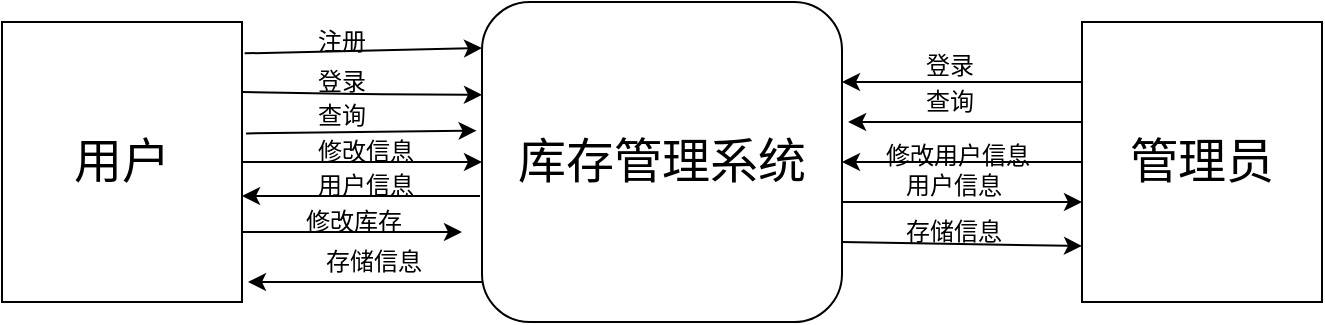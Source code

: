 <mxfile version="10.6.9" type="github"><diagram id="acub7LLPsVxssbCnoPOs" name="Page-1"><mxGraphModel dx="560" dy="269" grid="1" gridSize="10" guides="1" tooltips="1" connect="1" arrows="1" fold="1" page="1" pageScale="1" pageWidth="827" pageHeight="1169" math="0" shadow="0"><root><mxCell id="0"/><mxCell id="1" parent="0"/><mxCell id="KeKLlXAd_Pj5hRxJaBkg-1" style="edgeStyle=orthogonalEdgeStyle;rounded=0;orthogonalLoop=1;jettySize=auto;html=1;exitX=1;exitY=0.75;exitDx=0;exitDy=0;" parent="1" source="D2e3_hKsi4GpN64HTeCH-1" edge="1"><mxGeometry relative="1" as="geometry"><mxPoint x="280" y="285" as="targetPoint"/></mxGeometry></mxCell><mxCell id="TtosJpetLgKNgAEfYSYu-3" style="edgeStyle=orthogonalEdgeStyle;rounded=0;orthogonalLoop=1;jettySize=auto;html=1;exitX=1;exitY=0.5;exitDx=0;exitDy=0;entryX=0;entryY=0.5;entryDx=0;entryDy=0;" edge="1" parent="1" source="D2e3_hKsi4GpN64HTeCH-1" target="D2e3_hKsi4GpN64HTeCH-3"><mxGeometry relative="1" as="geometry"/></mxCell><mxCell id="D2e3_hKsi4GpN64HTeCH-1" value="&lt;font style=&quot;font-size: 24px&quot;&gt;用户&lt;/font&gt;" style="rounded=0;whiteSpace=wrap;html=1;" parent="1" vertex="1"><mxGeometry x="50" y="180" width="120" height="140" as="geometry"/></mxCell><mxCell id="KeKLlXAd_Pj5hRxJaBkg-6" style="edgeStyle=orthogonalEdgeStyle;rounded=0;orthogonalLoop=1;jettySize=auto;html=1;exitX=1;exitY=0.5;exitDx=0;exitDy=0;" parent="1" source="D2e3_hKsi4GpN64HTeCH-3" edge="1"><mxGeometry relative="1" as="geometry"><mxPoint x="590" y="270" as="targetPoint"/><Array as="points"><mxPoint x="470" y="270"/><mxPoint x="590" y="270"/></Array></mxGeometry></mxCell><mxCell id="KeKLlXAd_Pj5hRxJaBkg-8" style="edgeStyle=orthogonalEdgeStyle;rounded=0;orthogonalLoop=1;jettySize=auto;html=1;exitX=1;exitY=0.5;exitDx=0;exitDy=0;" parent="1" source="D2e3_hKsi4GpN64HTeCH-3" edge="1"><mxGeometry relative="1" as="geometry"><mxPoint x="470" y="250" as="targetPoint"/></mxGeometry></mxCell><mxCell id="D2e3_hKsi4GpN64HTeCH-3" value="&lt;font style=&quot;font-size: 24px&quot;&gt;库存管理系统&lt;/font&gt;" style="rounded=1;whiteSpace=wrap;html=1;" parent="1" vertex="1"><mxGeometry x="290" y="170" width="180" height="160" as="geometry"/></mxCell><mxCell id="KeKLlXAd_Pj5hRxJaBkg-4" style="edgeStyle=orthogonalEdgeStyle;rounded=0;orthogonalLoop=1;jettySize=auto;html=1;exitX=0;exitY=0.25;exitDx=0;exitDy=0;entryX=1;entryY=0.25;entryDx=0;entryDy=0;" parent="1" source="D2e3_hKsi4GpN64HTeCH-4" target="D2e3_hKsi4GpN64HTeCH-3" edge="1"><mxGeometry relative="1" as="geometry"><Array as="points"><mxPoint x="590" y="210"/></Array></mxGeometry></mxCell><mxCell id="KeKLlXAd_Pj5hRxJaBkg-9" style="edgeStyle=orthogonalEdgeStyle;rounded=0;orthogonalLoop=1;jettySize=auto;html=1;exitX=0;exitY=0.5;exitDx=0;exitDy=0;" parent="1" source="D2e3_hKsi4GpN64HTeCH-4" edge="1"><mxGeometry relative="1" as="geometry"><mxPoint x="470" y="250" as="targetPoint"/></mxGeometry></mxCell><mxCell id="D2e3_hKsi4GpN64HTeCH-4" value="&lt;font style=&quot;font-size: 24px&quot;&gt;管理员&lt;/font&gt;" style="rounded=0;whiteSpace=wrap;html=1;" parent="1" vertex="1"><mxGeometry x="590" y="180" width="120" height="140" as="geometry"/></mxCell><mxCell id="D2e3_hKsi4GpN64HTeCH-5" value="" style="endArrow=classic;html=1;exitX=1.011;exitY=0.112;exitDx=0;exitDy=0;exitPerimeter=0;" parent="1" source="D2e3_hKsi4GpN64HTeCH-1" edge="1"><mxGeometry width="50" height="50" relative="1" as="geometry"><mxPoint x="190" y="250" as="sourcePoint"/><mxPoint x="290" y="193" as="targetPoint"/><Array as="points"/></mxGeometry></mxCell><mxCell id="D2e3_hKsi4GpN64HTeCH-6" value="注册" style="text;html=1;resizable=0;points=[];autosize=1;align=left;verticalAlign=top;spacingTop=-4;" parent="1" vertex="1"><mxGeometry x="206" y="180" width="40" height="20" as="geometry"/></mxCell><mxCell id="D2e3_hKsi4GpN64HTeCH-9" value="" style="endArrow=classic;html=1;entryX=0;entryY=0.29;entryDx=0;entryDy=0;entryPerimeter=0;exitX=1;exitY=0.25;exitDx=0;exitDy=0;" parent="1" source="D2e3_hKsi4GpN64HTeCH-1" target="D2e3_hKsi4GpN64HTeCH-3" edge="1"><mxGeometry width="50" height="50" relative="1" as="geometry"><mxPoint x="170" y="226" as="sourcePoint"/><mxPoint x="280" y="230" as="targetPoint"/><Array as="points"><mxPoint x="230" y="216"/></Array></mxGeometry></mxCell><mxCell id="D2e3_hKsi4GpN64HTeCH-10" value="登录" style="text;html=1;resizable=0;points=[];autosize=1;align=left;verticalAlign=top;spacingTop=-4;" parent="1" vertex="1"><mxGeometry x="206" y="200" width="40" height="20" as="geometry"/></mxCell><mxCell id="D2e3_hKsi4GpN64HTeCH-11" value="" style="endArrow=classic;html=1;exitX=1.017;exitY=0.398;exitDx=0;exitDy=0;entryX=-0.015;entryY=0.402;entryDx=0;entryDy=0;entryPerimeter=0;exitPerimeter=0;" parent="1" source="D2e3_hKsi4GpN64HTeCH-1" edge="1" target="D2e3_hKsi4GpN64HTeCH-3"><mxGeometry width="50" height="50" relative="1" as="geometry"><mxPoint x="210" y="300" as="sourcePoint"/><mxPoint x="290" y="250" as="targetPoint"/></mxGeometry></mxCell><mxCell id="D2e3_hKsi4GpN64HTeCH-12" value="查询" style="text;html=1;resizable=0;points=[];autosize=1;align=left;verticalAlign=top;spacingTop=-4;" parent="1" vertex="1"><mxGeometry x="206" y="217" width="40" height="20" as="geometry"/></mxCell><mxCell id="D2e3_hKsi4GpN64HTeCH-15" value="" style="endArrow=classic;html=1;exitX=0;exitY=0.875;exitDx=0;exitDy=0;exitPerimeter=0;" parent="1" source="D2e3_hKsi4GpN64HTeCH-3" edge="1"><mxGeometry width="50" height="50" relative="1" as="geometry"><mxPoint x="190" y="360" as="sourcePoint"/><mxPoint x="173" y="310" as="targetPoint"/></mxGeometry></mxCell><mxCell id="D2e3_hKsi4GpN64HTeCH-16" value="存储信息" style="text;html=1;resizable=0;points=[];autosize=1;align=left;verticalAlign=top;spacingTop=-4;" parent="1" vertex="1"><mxGeometry x="210" y="290" width="60" height="20" as="geometry"/></mxCell><mxCell id="D2e3_hKsi4GpN64HTeCH-19" value="" style="endArrow=classic;html=1;entryX=1.017;entryY=0.375;entryDx=0;entryDy=0;entryPerimeter=0;" parent="1" target="D2e3_hKsi4GpN64HTeCH-3" edge="1"><mxGeometry width="50" height="50" relative="1" as="geometry"><mxPoint x="590" y="230" as="sourcePoint"/><mxPoint x="530" y="200" as="targetPoint"/></mxGeometry></mxCell><mxCell id="D2e3_hKsi4GpN64HTeCH-20" value="查询" style="text;html=1;resizable=0;points=[];autosize=1;align=left;verticalAlign=top;spacingTop=-4;" parent="1" vertex="1"><mxGeometry x="510" y="210" width="40" height="20" as="geometry"/></mxCell><mxCell id="D2e3_hKsi4GpN64HTeCH-21" value="" style="endArrow=classic;html=1;exitX=1;exitY=0.75;exitDx=0;exitDy=0;" parent="1" source="D2e3_hKsi4GpN64HTeCH-3" edge="1"><mxGeometry width="50" height="50" relative="1" as="geometry"><mxPoint x="490" y="310" as="sourcePoint"/><mxPoint x="590" y="292" as="targetPoint"/></mxGeometry></mxCell><mxCell id="D2e3_hKsi4GpN64HTeCH-22" value="存储信息" style="text;html=1;resizable=0;points=[];autosize=1;align=left;verticalAlign=top;spacingTop=-4;" parent="1" vertex="1"><mxGeometry x="500" y="275" width="60" height="20" as="geometry"/></mxCell><mxCell id="KeKLlXAd_Pj5hRxJaBkg-2" value="修改库存&lt;br&gt;" style="text;html=1;resizable=0;points=[];autosize=1;align=left;verticalAlign=top;spacingTop=-4;" parent="1" vertex="1"><mxGeometry x="200" y="270" width="60" height="20" as="geometry"/></mxCell><mxCell id="KeKLlXAd_Pj5hRxJaBkg-5" value="登录" style="text;html=1;resizable=0;points=[];autosize=1;align=left;verticalAlign=top;spacingTop=-4;" parent="1" vertex="1"><mxGeometry x="510" y="192" width="40" height="20" as="geometry"/></mxCell><mxCell id="KeKLlXAd_Pj5hRxJaBkg-7" value="用户信息&lt;br&gt;&lt;br&gt;" style="text;html=1;resizable=0;points=[];autosize=1;align=left;verticalAlign=top;spacingTop=-4;" parent="1" vertex="1"><mxGeometry x="500" y="252" width="60" height="30" as="geometry"/></mxCell><mxCell id="KeKLlXAd_Pj5hRxJaBkg-10" value="修改用户信息" style="text;html=1;resizable=0;points=[];autosize=1;align=left;verticalAlign=top;spacingTop=-4;" parent="1" vertex="1"><mxGeometry x="490" y="237" width="90" height="20" as="geometry"/></mxCell><mxCell id="TtosJpetLgKNgAEfYSYu-1" value="" style="endArrow=classic;html=1;" edge="1" parent="1"><mxGeometry width="50" height="50" relative="1" as="geometry"><mxPoint x="289" y="267" as="sourcePoint"/><mxPoint x="170" y="267" as="targetPoint"/></mxGeometry></mxCell><mxCell id="TtosJpetLgKNgAEfYSYu-2" value="用户信息" style="text;html=1;resizable=0;points=[];autosize=1;align=left;verticalAlign=top;spacingTop=-4;" vertex="1" parent="1"><mxGeometry x="206" y="252" width="60" height="20" as="geometry"/></mxCell><mxCell id="TtosJpetLgKNgAEfYSYu-4" value="修改信息" style="text;html=1;resizable=0;points=[];autosize=1;align=left;verticalAlign=top;spacingTop=-4;" vertex="1" parent="1"><mxGeometry x="206" y="235" width="60" height="20" as="geometry"/></mxCell></root></mxGraphModel></diagram></mxfile>